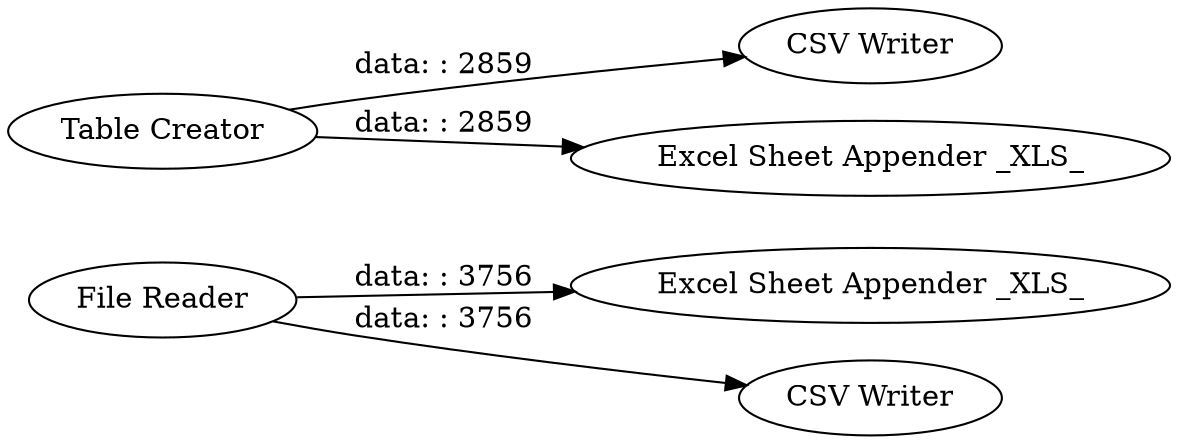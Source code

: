 digraph {
	"-7886116254638871193_2" [label="File Reader"]
	"-7886116254638871193_1" [label="Table Creator"]
	"-7886116254638871193_4" [label="Excel Sheet Appender _XLS_"]
	"-7886116254638871193_5" [label="CSV Writer"]
	"-7886116254638871193_3" [label="Excel Sheet Appender _XLS_"]
	"-7886116254638871193_6" [label="CSV Writer"]
	"-7886116254638871193_2" -> "-7886116254638871193_6" [label="data: : 3756"]
	"-7886116254638871193_2" -> "-7886116254638871193_4" [label="data: : 3756"]
	"-7886116254638871193_1" -> "-7886116254638871193_5" [label="data: : 2859"]
	"-7886116254638871193_1" -> "-7886116254638871193_3" [label="data: : 2859"]
	rankdir=LR
}
